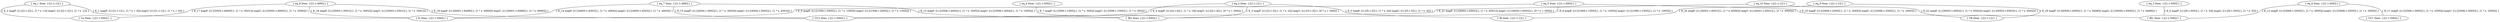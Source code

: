 digraph G{
    ratio="fill"
    node[shape="ellipse"]
    IR2 [label="{ IR2 Dom: {{[1:1:500]}} }"]
    IL [label="{ IL Dom: {{[1:1:500]}} }"]
    UC1 [label="{ UC1 Dom: {{[1:1:500]}} }"]
    Ua [label="{ Ua Dom: {{[1:1:500]}} }"]
    IR1 [label="{ IR1 Dom: {{[1:1:500]}} }"]
    UC2 [label="{ UC2 Dom: {{[1:1:500]}} }"]
    VR [label="{ VR Dom: {{[1:1:1]}} }"]
    IR [label="{ IR Dom: {{[1:1:1]}} }"]
    eq_1 [label="{ eq_1 Dom: {{[1:1:1]}} }"]
    eq_2 [label="{ eq_2 Dom: {{[1:1:1]}} }"]
    eq_3 [label="{ eq_3 Dom: {{[1:1:500]}} }"]
    eq_4 [label="{ eq_4 Dom: {{[1:1:500]}} }"]
    eq_5 [label="{ eq_5 Dom: {{[1:1:500]}} }"]
    eq_6 [label="{ eq_6 Dom: {{[1:1:500]}} }"]
    eq_7 [label="{ eq_7 Dom: {{[1:1:499]}} }"]
    eq_8 [label="{ eq_8 Dom: {{[1:1:499]}} }"]
    eq_9 [label="{ eq_9 Dom: {{[1:1:1]}} }"]
    eq_10 [label="{ eq_10 Dom: {{[1:1:1]}} }"]
    
eq_1 -> IL [label="{ E_1 mapF: [({{[1:1:1]}}, [1 * x + 0])] mapU: [({{[1:1:1]}}, [1 * x + 0])] }", arrowhead="none"]
    eq_1 -> Ua [label="{ E_2 mapF: [({{[2:1:2]}}, [1 * x -1])] mapU: [({{[2:1:2]}}, [1 * x -1])] }", arrowhead="none"]
    eq_2 -> IR2 [label="{ E_3 mapF: [({{[3:1:3]}}, [1 * x -2])] mapU: [({{[3:1:3]}}, [0 * x + 500])] }", arrowhead="none"]
    eq_2 -> UC2 [label="{ E_4 mapF: [({{[4:1:4]}}, [1 * x -3])] mapU: [({{[4:1:4]}}, [0 * x + 500])] }", arrowhead="none"]
    eq_2 -> IR [label="{ E_5 mapF: [({{[5:1:5]}}, [1 * x -4])] mapU: [({{[5:1:5]}}, [1 * x -4])] }", arrowhead="none"]
    eq_3 -> IR1 [label="{ E_6 mapF: [({{[6:1:505]}}, [1 * x -5])] mapU: [({{[6:1:505]}}, [1 * x -5])] }", arrowhead="none"]
    eq_4 -> IR2 [label="{ E_7 mapF: [({{[506:1:1005]}}, [1 * x -505])] mapU: [({{[506:1:1005]}}, [1 * x -505])] }", arrowhead="none"]
    eq_5 -> IR2 [label="{ E_8 mapF: [({{[1006:1:1505]}}, [1 * x -1005])] mapU: [({{[1006:1:1505]}}, [1 * x -1005])] }", arrowhead="none"]
    eq_5 -> IL [label="{ E_9 mapF: [({{[1506:1:2005]}}, [1 * x -1505])] mapU: [({{[1506:1:2005]}}, [1 * x -1505])] }", arrowhead="none"]
    eq_5 -> IR1 [label="{ E_10 mapF: [({{[2006:1:2505]}}, [1 * x -2005])] mapU: [({{[2006:1:2505]}}, [1 * x -2005])] }", arrowhead="none"]
    eq_6 -> UC1 [label="{ E_11 mapF: [({{[2506:1:3005]}}, [1 * x -2505])] mapU: [({{[2506:1:3005]}}, [1 * x -2505])] }", arrowhead="none"]
    eq_6 -> IR1 [label="{ E_12 mapF: [({{[3006:1:3505]}}, [1 * x -3005])] mapU: [({{[3006:1:3505]}}, [1 * x -3005])] }", arrowhead="none"]
    eq_7 -> IR2 [label="{ E_13 mapF: [({{[3506:1:4004]}}, [1 * x -3505])] mapU: [({{[3506:1:4004]}}, [1 * x -3505])] }", arrowhead="none"]
    eq_7 -> IL [label="{ E_14 mapF: [({{[4005:1:4503]}}, [1 * x -4004])] mapU: [({{[4005:1:4503]}}, [1 * x -4003])] }", arrowhead="none"]
    eq_7 -> UC2 [label="{ E_15 mapF: [({{[4504:1:5002]}}, [1 * x -4503])] mapU: [({{[4504:1:5002]}}, [1 * x -4503])] }", arrowhead="none"]
    eq_8 -> IL [label="{ E_16 mapF: [({{[5003:1:5501]}}, [1 * x -5002])] mapU: [({{[5003:1:5501]}}, [1 * x -5001])] }", arrowhead="none"]
    eq_8 -> Ua [label="{ E_17 mapF: [({{[5502:1:6000]}}, [1 * x -5501])] mapU: [({{[5502:1:6000]}}, [1 * x -5500])] }", arrowhead="none"]
    eq_8 -> UC2 [label="{ E_18 mapF: [({{[6001:1:6499]}}, [1 * x -6000])] mapU: [({{[6001:1:6499]}}, [1 * x -6000])] }", arrowhead="none"]
    eq_9 -> VR [label="{ E_19 mapF: [({{[6500:1:6500]}}, [1 * x -6499])] mapU: [({{[6500:1:6500]}}, [1 * x -6499])] }", arrowhead="none"]
    eq_9 -> IR [label="{ E_20 mapF: [({{[6501:1:6501]}}, [1 * x -6500])] mapU: [({{[6501:1:6501]}}, [1 * x -6500])] }", arrowhead="none"]
    eq_10 -> UC2 [label="{ E_21 mapF: [({{[6502:1:6502]}}, [1 * x -6501])] mapU: [({{[6502:1:6502]}}, [0 * x + 500])] }", arrowhead="none"]
    eq_10 -> VR [label="{ E_22 mapF: [({{[6503:1:6503]}}, [1 * x -6502])] mapU: [({{[6503:1:6503]}}, [1 * x -6502])] }", arrowhead="none"]
    
}
